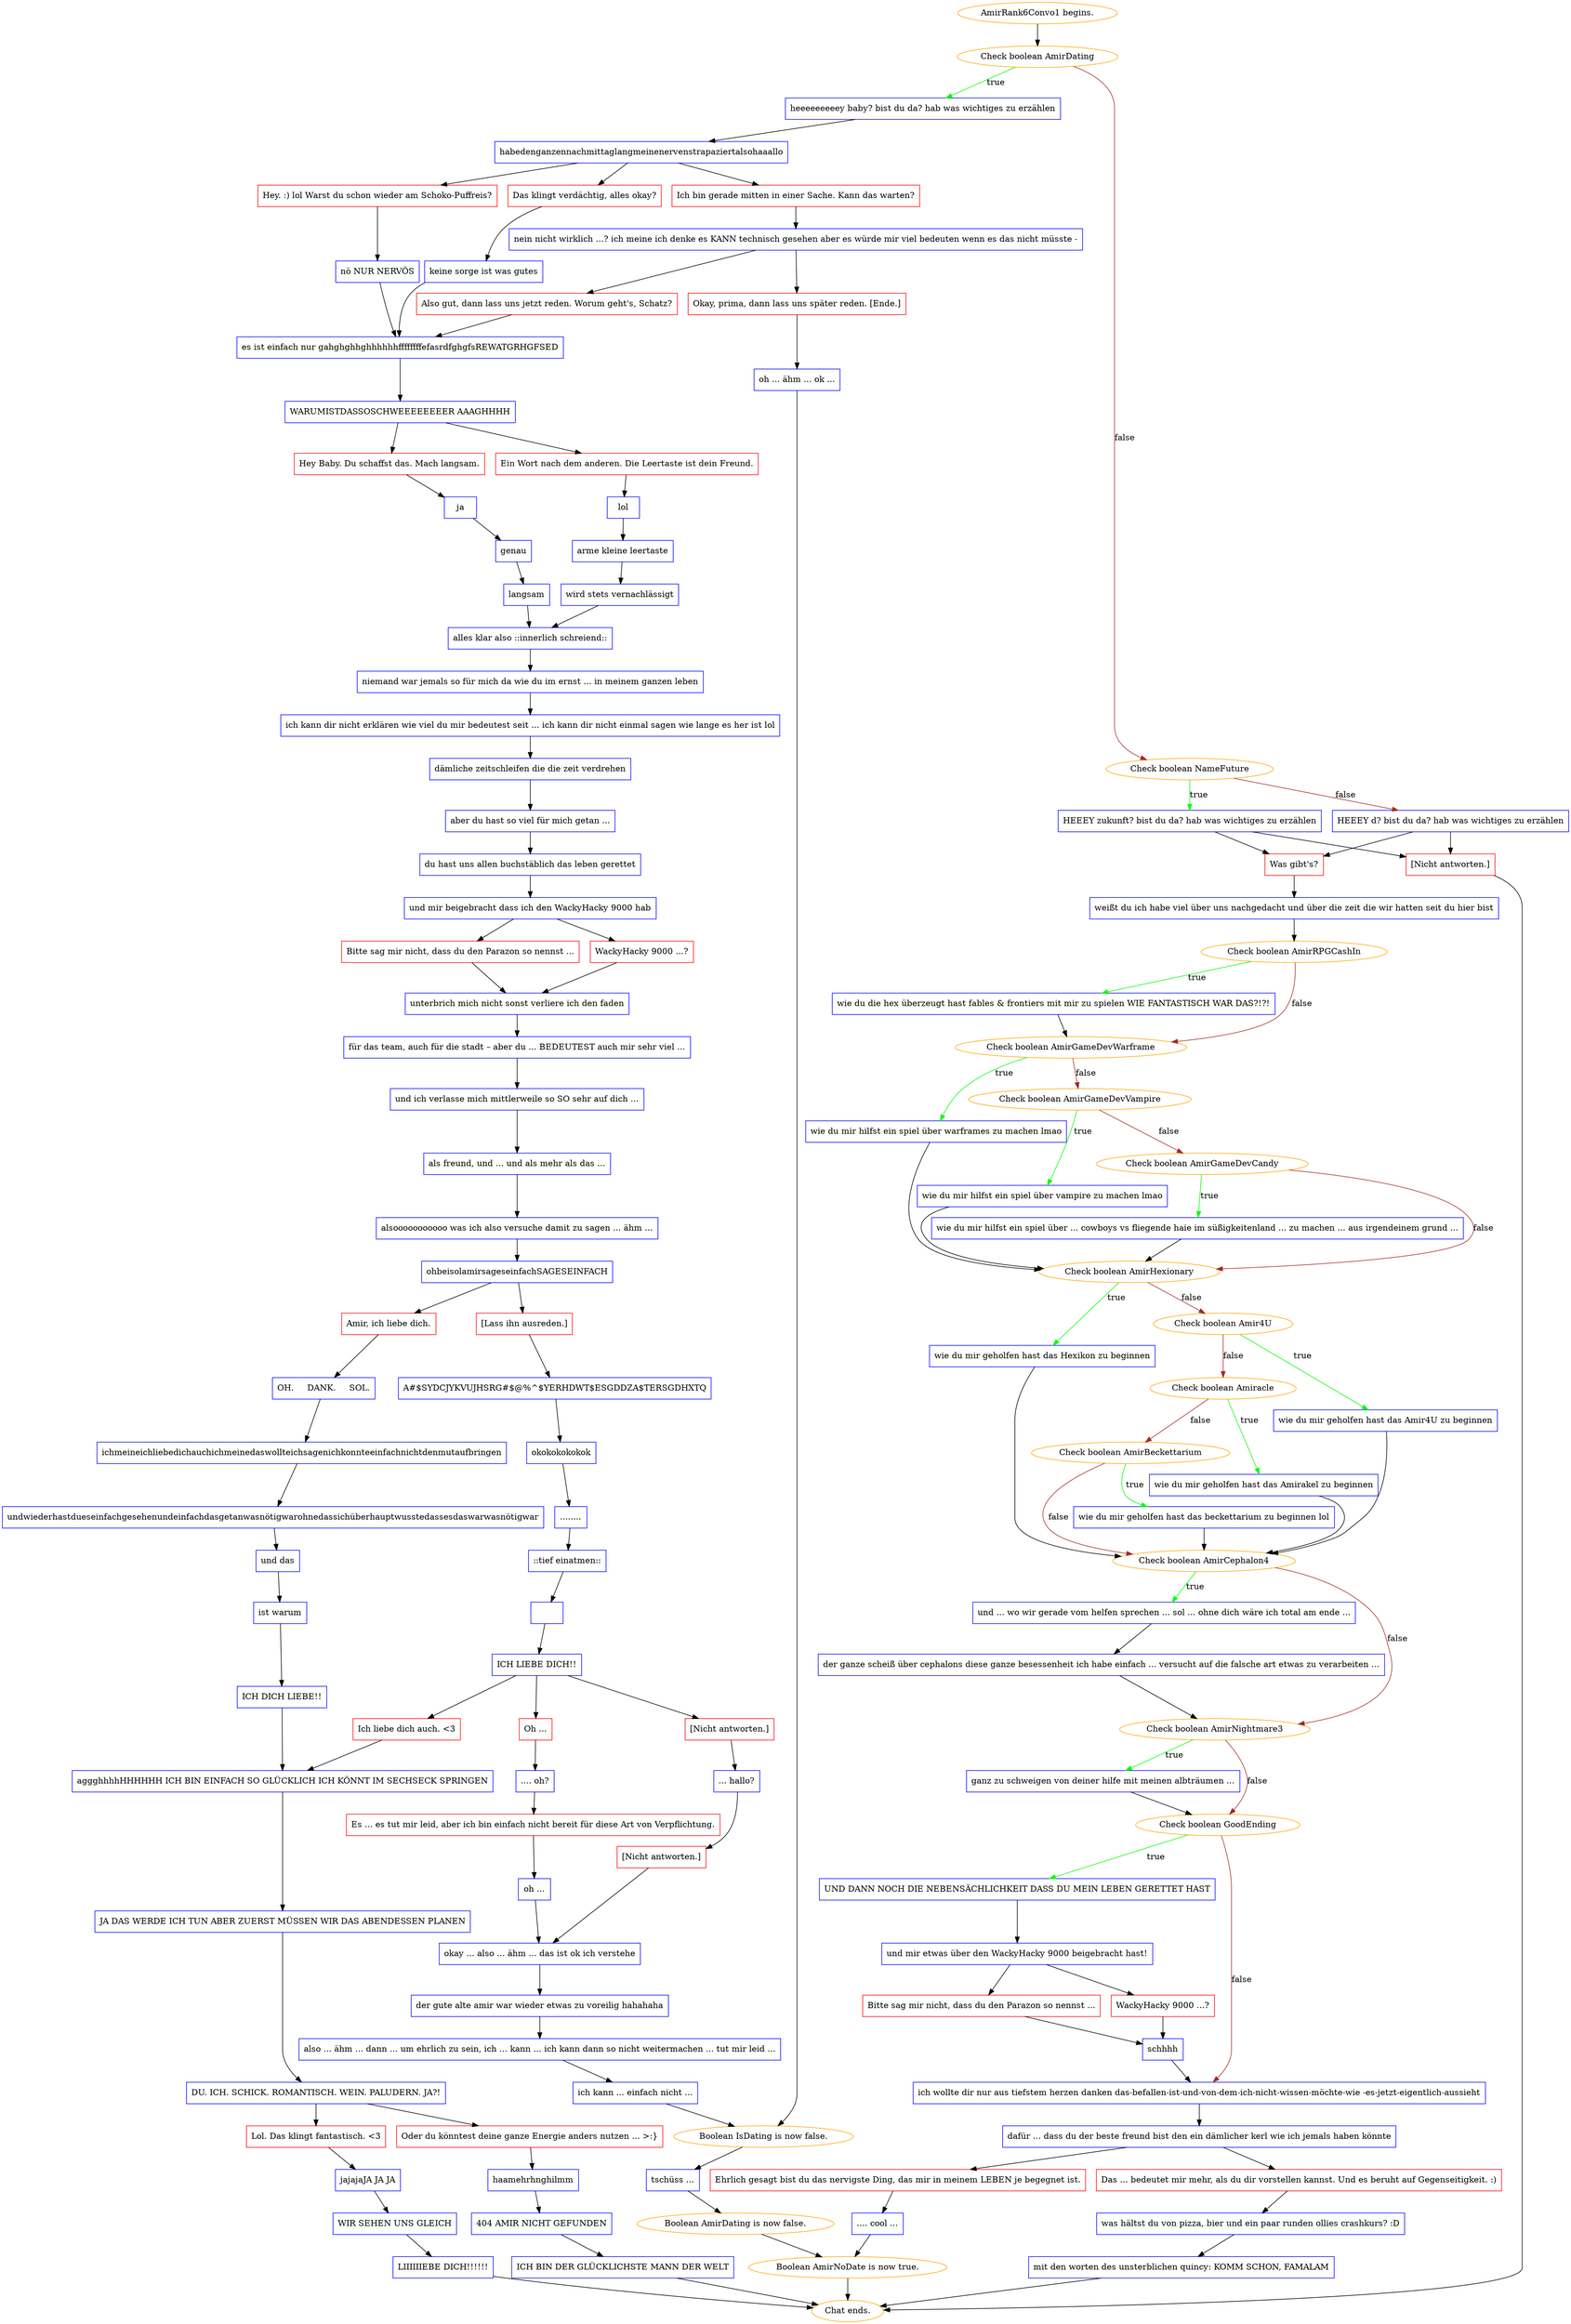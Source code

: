 digraph {
	"AmirRank6Convo1 begins." [color=orange];
		"AmirRank6Convo1 begins." -> j790010462;
	j790010462 [label="Check boolean AmirDating",color=orange];
		j790010462 -> j1884984882 [label=true,color=green];
		j790010462 -> j4292522466 [label=false,color=brown];
	j1884984882 [label="heeeeeeeeey baby? bist du da? hab was wichtiges zu erzählen",shape=box,color=blue];
		j1884984882 -> j2706675751;
	j4292522466 [label="Check boolean NameFuture",color=orange];
		j4292522466 -> j1766923097 [label=true,color=green];
		j4292522466 -> j2196215210 [label=false,color=brown];
	j2706675751 [label="habedenganzennachmittaglangmeinenervenstrapaziertalsohaaallo",shape=box,color=blue];
		j2706675751 -> j46221994;
		j2706675751 -> j1843261287;
		j2706675751 -> j2745157970;
	j1766923097 [label="HEEEY zukunft? bist du da? hab was wichtiges zu erzählen",shape=box,color=blue];
		j1766923097 -> j2181348501;
		j1766923097 -> j2595336394;
	j2196215210 [label="HEEEY d? bist du da? hab was wichtiges zu erzählen",shape=box,color=blue];
		j2196215210 -> j2181348501;
		j2196215210 -> j2595336394;
	j46221994 [label="Hey. :) lol Warst du schon wieder am Schoko-Puffreis?",shape=box,color=red];
		j46221994 -> j929155455;
	j1843261287 [label="Das klingt verdächtig, alles okay?",shape=box,color=red];
		j1843261287 -> j495603710;
	j2745157970 [label="Ich bin gerade mitten in einer Sache. Kann das warten?",shape=box,color=red];
		j2745157970 -> j2410949934;
	j2181348501 [label="Was gibt's?",shape=box,color=red];
		j2181348501 -> j919405314;
	j2595336394 [label="[Nicht antworten.]",shape=box,color=red];
		j2595336394 -> "Chat ends.";
	j929155455 [label="nö NUR NERVÖS",shape=box,color=blue];
		j929155455 -> j464333748;
	j495603710 [label="keine sorge ist was gutes",shape=box,color=blue];
		j495603710 -> j464333748;
	j2410949934 [label="nein nicht wirklich ...? ich meine ich denke es KANN technisch gesehen aber es würde mir viel bedeuten wenn es das nicht müsste -",shape=box,color=blue];
		j2410949934 -> j2723704673;
		j2410949934 -> j3262921316;
	j919405314 [label="weißt du ich habe viel über uns nachgedacht und über die zeit die wir hatten seit du hier bist",shape=box,color=blue];
		j919405314 -> j3826784422;
	"Chat ends." [color=orange];
	j464333748 [label="es ist einfach nur gahghghhghhhhhhffffffffefasrdfghgfsREWATGRHGFSED",shape=box,color=blue];
		j464333748 -> j3148534463;
	j2723704673 [label="Also gut, dann lass uns jetzt reden. Worum geht's, Schatz?",shape=box,color=red];
		j2723704673 -> j464333748;
	j3262921316 [label="Okay, prima, dann lass uns später reden. [Ende.]",shape=box,color=red];
		j3262921316 -> j2669987125;
	j3826784422 [label="Check boolean AmirRPGCashIn",color=orange];
		j3826784422 -> j4094256749 [label=true,color=green];
		j3826784422 -> j2297868336 [label=false,color=brown];
	j3148534463 [label="WARUMISTDASSOSCHWEEEEEEEER AAAGHHHH",shape=box,color=blue];
		j3148534463 -> j2578258215;
		j3148534463 -> j1532709423;
	j2669987125 [label="oh ... ähm ... ok ...",shape=box,color=blue];
		j2669987125 -> j2038021880;
	j4094256749 [label="wie du die hex überzeugt hast fables & frontiers mit mir zu spielen WIE FANTASTISCH WAR DAS?!?!",shape=box,color=blue];
		j4094256749 -> j2297868336;
	j2297868336 [label="Check boolean AmirGameDevWarframe",color=orange];
		j2297868336 -> j2536542701 [label=true,color=green];
		j2297868336 -> j3506259166 [label=false,color=brown];
	j2578258215 [label="Hey Baby. Du schaffst das. Mach langsam.",shape=box,color=red];
		j2578258215 -> j1059244904;
	j1532709423 [label="Ein Wort nach dem anderen. Die Leertaste ist dein Freund.",shape=box,color=red];
		j1532709423 -> j2579133263;
	j2038021880 [label="Boolean IsDating is now false.",color=orange];
		j2038021880 -> j3188853137;
	j2536542701 [label="wie du mir hilfst ein spiel über warframes zu machen lmao",shape=box,color=blue];
		j2536542701 -> j3646133356;
	j3506259166 [label="Check boolean AmirGameDevVampire",color=orange];
		j3506259166 -> j947746619 [label=true,color=green];
		j3506259166 -> j1286003093 [label=false,color=brown];
	j1059244904 [label="ja",shape=box,color=blue];
		j1059244904 -> j831127403;
	j2579133263 [label="lol",shape=box,color=blue];
		j2579133263 -> j1448836729;
	j3188853137 [label="tschüss ...",shape=box,color=blue];
		j3188853137 -> j911677755;
	j3646133356 [label="Check boolean AmirHexionary",color=orange];
		j3646133356 -> j767813195 [label=true,color=green];
		j3646133356 -> j3967894332 [label=false,color=brown];
	j947746619 [label="wie du mir hilfst ein spiel über vampire zu machen lmao",shape=box,color=blue];
		j947746619 -> j3646133356;
	j1286003093 [label="Check boolean AmirGameDevCandy",color=orange];
		j1286003093 -> j1084608896 [label=true,color=green];
		j1286003093 -> j3646133356 [label=false,color=brown];
	j831127403 [label="genau",shape=box,color=blue];
		j831127403 -> j2144410189;
	j1448836729 [label="arme kleine leertaste",shape=box,color=blue];
		j1448836729 -> j230131887;
	j911677755 [label="Boolean AmirDating is now false.",color=orange];
		j911677755 -> j1438323710;
	j767813195 [label="wie du mir geholfen hast das Hexikon zu beginnen",shape=box,color=blue];
		j767813195 -> j3587826111;
	j3967894332 [label="Check boolean Amir4U",color=orange];
		j3967894332 -> j1836697820 [label=true,color=green];
		j3967894332 -> j3456698547 [label=false,color=brown];
	j1084608896 [label="wie du mir hilfst ein spiel über ... cowboys vs fliegende haie im süßigkeitenland ... zu machen ... aus irgendeinem grund ...",shape=box,color=blue];
		j1084608896 -> j3646133356;
	j2144410189 [label="langsam",shape=box,color=blue];
		j2144410189 -> j1091820789;
	j230131887 [label="wird stets vernachlässigt",shape=box,color=blue];
		j230131887 -> j1091820789;
	j1438323710 [label="Boolean AmirNoDate is now true.",color=orange];
		j1438323710 -> "Chat ends.";
	j3587826111 [label="Check boolean AmirCephalon4",color=orange];
		j3587826111 -> j1532305124 [label=true,color=green];
		j3587826111 -> j181140992 [label=false,color=brown];
	j1836697820 [label="wie du mir geholfen hast das Amir4U zu beginnen",shape=box,color=blue];
		j1836697820 -> j3587826111;
	j3456698547 [label="Check boolean Amiracle",color=orange];
		j3456698547 -> j1801528996 [label=true,color=green];
		j3456698547 -> j3662880471 [label=false,color=brown];
	j1091820789 [label="alles klar also ::innerlich schreiend::",shape=box,color=blue];
		j1091820789 -> j797945970;
	j1532305124 [label="und ... wo wir gerade vom helfen sprechen ... sol ... ohne dich wäre ich total am ende ...",shape=box,color=blue];
		j1532305124 -> j2366503374;
	j181140992 [label="Check boolean AmirNightmare3",color=orange];
		j181140992 -> j1932308395 [label=true,color=green];
		j181140992 -> j2311468738 [label=false,color=brown];
	j1801528996 [label="wie du mir geholfen hast das Amirakel zu beginnen",shape=box,color=blue];
		j1801528996 -> j3587826111;
	j3662880471 [label="Check boolean AmirBeckettarium",color=orange];
		j3662880471 -> j3748497244 [label=true,color=green];
		j3662880471 -> j3587826111 [label=false,color=brown];
	j797945970 [label="niemand war jemals so für mich da wie du im ernst ... in meinem ganzen leben",shape=box,color=blue];
		j797945970 -> j3211648861;
	j2366503374 [label="der ganze scheiß über cephalons diese ganze besessenheit ich habe einfach ... versucht auf die falsche art etwas zu verarbeiten ...",shape=box,color=blue];
		j2366503374 -> j181140992;
	j1932308395 [label="ganz zu schweigen von deiner hilfe mit meinen albträumen ...",shape=box,color=blue];
		j1932308395 -> j2311468738;
	j2311468738 [label="Check boolean GoodEnding",color=orange];
		j2311468738 -> j3401805867 [label=true,color=green];
		j2311468738 -> j3456527636 [label=false,color=brown];
	j3748497244 [label="wie du mir geholfen hast das beckettarium zu beginnen lol",shape=box,color=blue];
		j3748497244 -> j3587826111;
	j3211648861 [label="ich kann dir nicht erklären wie viel du mir bedeutest seit ... ich kann dir nicht einmal sagen wie lange es her ist lol",shape=box,color=blue];
		j3211648861 -> j3343384375;
	j3401805867 [label="UND DANN NOCH DIE NEBENSÄCHLICHKEIT DASS DU MEIN LEBEN GERETTET HAST",shape=box,color=blue];
		j3401805867 -> j2241474940;
	j3456527636 [label="ich wollte dir nur aus tiefstem herzen danken das-befallen-ist-und-von-dem-ich-nicht-wissen-möchte-wie -es-jetzt-eigentlich-aussieht",shape=box,color=blue];
		j3456527636 -> j4252803820;
	j3343384375 [label="dämliche zeitschleifen die die zeit verdrehen",shape=box,color=blue];
		j3343384375 -> j1912702050;
	j2241474940 [label="und mir etwas über den WackyHacky 9000 beigebracht hast!",shape=box,color=blue];
		j2241474940 -> j2523023792;
		j2241474940 -> j1996403734;
	j4252803820 [label="dafür ... dass du der beste freund bist den ein dämlicher kerl wie ich jemals haben könnte",shape=box,color=blue];
		j4252803820 -> j323634241;
		j4252803820 -> j2257063132;
	j1912702050 [label="aber du hast so viel für mich getan ...",shape=box,color=blue];
		j1912702050 -> j1020010505;
	j2523023792 [label="Bitte sag mir nicht, dass du den Parazon so nennst ...",shape=box,color=red];
		j2523023792 -> j367840153;
	j1996403734 [label="WackyHacky 9000 ...?",shape=box,color=red];
		j1996403734 -> j367840153;
	j323634241 [label="Das ... bedeutet mir mehr, als du dir vorstellen kannst. Und es beruht auf Gegenseitigkeit. :)",shape=box,color=red];
		j323634241 -> j49686232;
	j2257063132 [label="Ehrlich gesagt bist du das nervigste Ding, das mir in meinem LEBEN je begegnet ist.",shape=box,color=red];
		j2257063132 -> j4129680604;
	j1020010505 [label="du hast uns allen buchstäblich das leben gerettet",shape=box,color=blue];
		j1020010505 -> j840485644;
	j367840153 [label="schhhh",shape=box,color=blue];
		j367840153 -> j3456527636;
	j49686232 [label="was hältst du von pizza, bier und ein paar runden ollies crashkurs? :D",shape=box,color=blue];
		j49686232 -> j325488741;
	j4129680604 [label=".... cool ...",shape=box,color=blue];
		j4129680604 -> j1438323710;
	j840485644 [label="und mir beigebracht dass ich den WackyHacky 9000 hab",shape=box,color=blue];
		j840485644 -> j4041913600;
		j840485644 -> j3887626004;
	j325488741 [label="mit den worten des unsterblichen quincy: KOMM SCHON, FAMALAM",shape=box,color=blue];
		j325488741 -> "Chat ends.";
	j4041913600 [label="Bitte sag mir nicht, dass du den Parazon so nennst ...",shape=box,color=red];
		j4041913600 -> j3004897522;
	j3887626004 [label="WackyHacky 9000 ...?",shape=box,color=red];
		j3887626004 -> j3004897522;
	j3004897522 [label="unterbrich mich nicht sonst verliere ich den faden",shape=box,color=blue];
		j3004897522 -> j730769185;
	j730769185 [label="für das team, auch für die stadt – aber du ... BEDEUTEST auch mir sehr viel ...",shape=box,color=blue];
		j730769185 -> j2191394505;
	j2191394505 [label="und ich verlasse mich mittlerweile so SO sehr auf dich ...",shape=box,color=blue];
		j2191394505 -> j4154478278;
	j4154478278 [label="als freund, und ... und als mehr als das ...",shape=box,color=blue];
		j4154478278 -> j174791036;
	j174791036 [label="alsooooooooooo was ich also versuche damit zu sagen ... ähm ...",shape=box,color=blue];
		j174791036 -> j1497716980;
	j1497716980 [label="ohbeisolamirsageseinfachSAGESEINFACH",shape=box,color=blue];
		j1497716980 -> j4213563388;
		j1497716980 -> j1830103521;
	j4213563388 [label="Amir, ich liebe dich.",shape=box,color=red];
		j4213563388 -> j2213737045;
	j1830103521 [label="[Lass ihn ausreden.]",shape=box,color=red];
		j1830103521 -> j1484999489;
	j2213737045 [label="OH.     DANK.     SOL.",shape=box,color=blue];
		j2213737045 -> j3009541828;
	j1484999489 [label="A#$SYDCJYKVUJHSRG#$@%^$YERHDWT$ESGDDZA$TERSGDHXTQ",shape=box,color=blue];
		j1484999489 -> j2578177940;
	j3009541828 [label="ichmeineichliebedichauchichmeinedaswollteichsagenichkonnteeinfachnichtdenmutaufbringen",shape=box,color=blue];
		j3009541828 -> j1227481983;
	j2578177940 [label="okokokokokok",shape=box,color=blue];
		j2578177940 -> j2435257478;
	j1227481983 [label="undwiederhastdueseinfachgesehenundeinfachdasgetanwasnötigwarohnedassichüberhauptwusstedassesdaswarwasnötigwar",shape=box,color=blue];
		j1227481983 -> j2530018026;
	j2435257478 [label="........",shape=box,color=blue];
		j2435257478 -> j2338970143;
	j2530018026 [label="und das",shape=box,color=blue];
		j2530018026 -> j797716656;
	j2338970143 [label="::tief einatmen::",shape=box,color=blue];
		j2338970143 -> j2001215917;
	j797716656 [label="ist warum",shape=box,color=blue];
		j797716656 -> j3099373117;
	j2001215917 [label=" ",shape=box,color=blue];
		j2001215917 -> j2387588464;
	j3099373117 [label="ICH DICH LIEBE!!",shape=box,color=blue];
		j3099373117 -> j597171874;
	j2387588464 [label="ICH LIEBE DICH!!",shape=box,color=blue];
		j2387588464 -> j4183934102;
		j2387588464 -> j1884985961;
		j2387588464 -> j1794050774;
	j597171874 [label="aggghhhhHHHHHH ICH BIN EINFACH SO GLÜCKLICH ICH KÖNNT IM SECHSECK SPRINGEN",shape=box,color=blue];
		j597171874 -> j1106433036;
	j4183934102 [label="Ich liebe dich auch. <3",shape=box,color=red];
		j4183934102 -> j597171874;
	j1884985961 [label="Oh ...",shape=box,color=red];
		j1884985961 -> j2096481857;
	j1794050774 [label="[Nicht antworten.]",shape=box,color=red];
		j1794050774 -> j2639261026;
	j1106433036 [label="JA DAS WERDE ICH TUN ABER ZUERST MÜSSEN WIR DAS ABENDESSEN PLANEN",shape=box,color=blue];
		j1106433036 -> j3892981688;
	j2096481857 [label=".... oh?",shape=box,color=blue];
		j2096481857 -> j2290915479;
	j2639261026 [label="... hallo?",shape=box,color=blue];
		j2639261026 -> j3109828836;
	j3892981688 [label="DU. ICH. SCHICK. ROMANTISCH. WEIN. PALUDERN. JA?!",shape=box,color=blue];
		j3892981688 -> j3550375801;
		j3892981688 -> j470303426;
	j2290915479 [label="Es ... es tut mir leid, aber ich bin einfach nicht bereit für diese Art von Verpflichtung.",shape=box,color=red];
		j2290915479 -> j1375671606;
	j3109828836 [label="[Nicht antworten.]",shape=box,color=red];
		j3109828836 -> j3154000271;
	j3550375801 [label="Lol. Das klingt fantastisch. <3",shape=box,color=red];
		j3550375801 -> j409090258;
	j470303426 [label="Oder du könntest deine ganze Energie anders nutzen ... >:}",shape=box,color=red];
		j470303426 -> j3586862444;
	j1375671606 [label="oh ...",shape=box,color=blue];
		j1375671606 -> j3154000271;
	j3154000271 [label="okay ... also ... ähm ... das ist ok ich verstehe",shape=box,color=blue];
		j3154000271 -> j987260806;
	j409090258 [label="jajajaJA JA JA",shape=box,color=blue];
		j409090258 -> j202388049;
	j3586862444 [label="haamehrhnghilmm",shape=box,color=blue];
		j3586862444 -> j2207036858;
	j987260806 [label="der gute alte amir war wieder etwas zu voreilig hahahaha",shape=box,color=blue];
		j987260806 -> j4029192577;
	j202388049 [label="WIR SEHEN UNS GLEICH",shape=box,color=blue];
		j202388049 -> j3339522143;
	j2207036858 [label="404 AMIR NICHT GEFUNDEN",shape=box,color=blue];
		j2207036858 -> j2677410827;
	j4029192577 [label="also ... ähm ... dann ... um ehrlich zu sein, ich ... kann ... ich kann dann so nicht weitermachen ... tut mir leid ...",shape=box,color=blue];
		j4029192577 -> j596395199;
	j3339522143 [label="LIIIIIIEBE DICH!!!!!!",shape=box,color=blue];
		j3339522143 -> "Chat ends.";
	j2677410827 [label="ICH BIN DER GLÜCKLICHSTE MANN DER WELT",shape=box,color=blue];
		j2677410827 -> "Chat ends.";
	j596395199 [label="ich kann ... einfach nicht ...",shape=box,color=blue];
		j596395199 -> j2038021880;
}